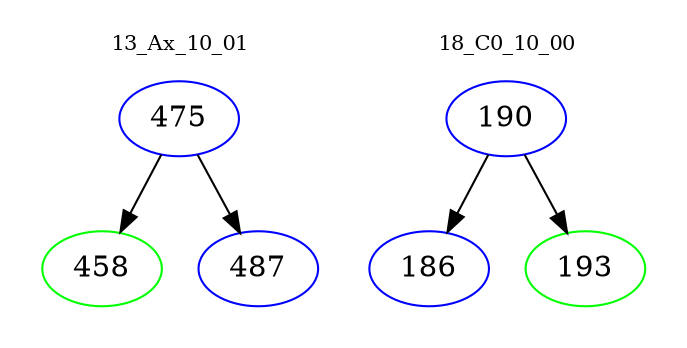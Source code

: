 digraph{
subgraph cluster_0 {
color = white
label = "13_Ax_10_01";
fontsize=10;
T0_475 [label="475", color="blue"]
T0_475 -> T0_458 [color="black"]
T0_458 [label="458", color="green"]
T0_475 -> T0_487 [color="black"]
T0_487 [label="487", color="blue"]
}
subgraph cluster_1 {
color = white
label = "18_C0_10_00";
fontsize=10;
T1_190 [label="190", color="blue"]
T1_190 -> T1_186 [color="black"]
T1_186 [label="186", color="blue"]
T1_190 -> T1_193 [color="black"]
T1_193 [label="193", color="green"]
}
}
